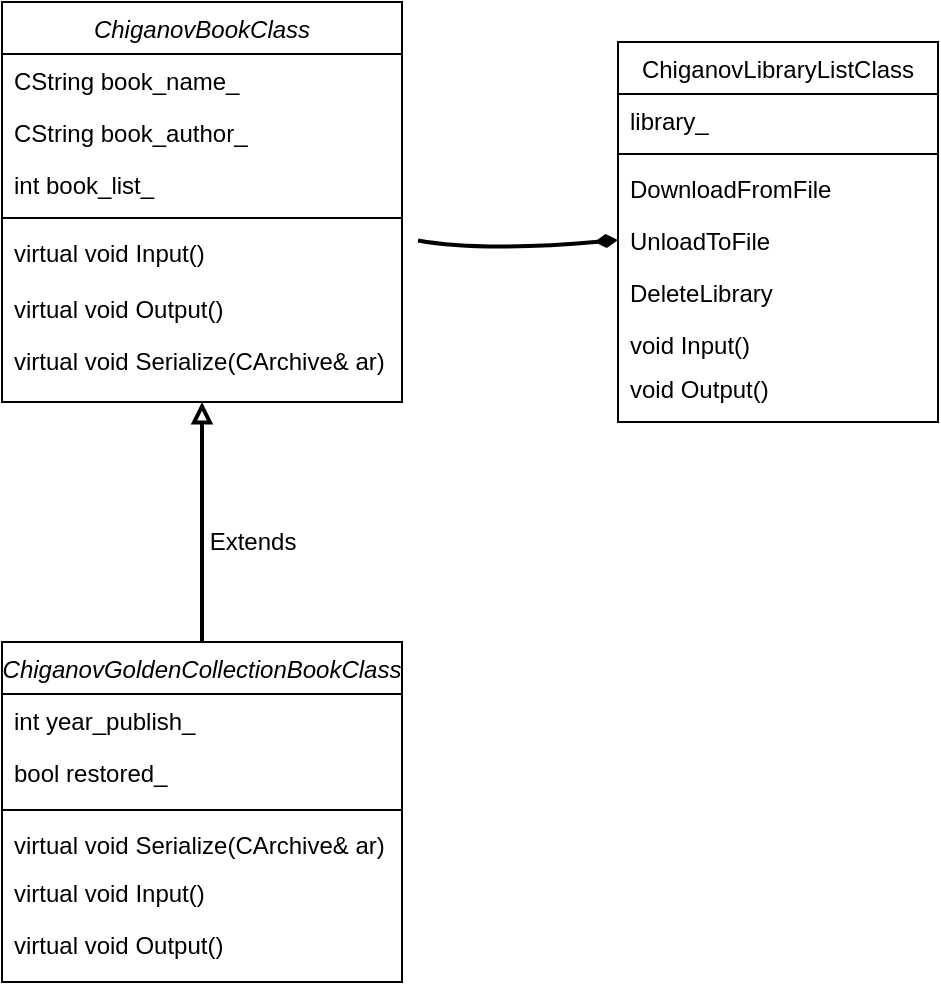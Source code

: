 <mxfile version="15.5.2" type="device"><diagram id="yW7CoCypp5ygAmXC3Hzy" name="Page-1"><mxGraphModel dx="1038" dy="547" grid="1" gridSize="10" guides="1" tooltips="1" connect="1" arrows="1" fold="1" page="1" pageScale="1" pageWidth="850" pageHeight="1100" math="0" shadow="0"><root><mxCell id="0"/><mxCell id="1" parent="0"/><mxCell id="pGlCT_bcFOzxrtrUKF1Q-1" style="edgeStyle=none;orthogonalLoop=1;jettySize=auto;html=1;entryX=0;entryY=0.5;entryDx=0;entryDy=0;endArrow=diamondThin;sourcePerimeterSpacing=8;targetPerimeterSpacing=8;endFill=1;strokeWidth=2;curved=1;strokeColor=default;" edge="1" parent="1" source="pGlCT_bcFOzxrtrUKF1Q-2" target="pGlCT_bcFOzxrtrUKF1Q-14"><mxGeometry relative="1" as="geometry"><Array as="points"><mxPoint x="750" y="425"/></Array></mxGeometry></mxCell><mxCell id="pGlCT_bcFOzxrtrUKF1Q-2" value="ChiganovBookClass" style="swimlane;fontStyle=2;align=center;verticalAlign=top;childLayout=stackLayout;horizontal=1;startSize=26;horizontalStack=0;resizeParent=1;resizeLast=0;collapsible=1;marginBottom=0;rounded=0;shadow=0;strokeWidth=1;" vertex="1" parent="1"><mxGeometry x="510" y="300" width="200" height="200" as="geometry"><mxRectangle x="230" y="140" width="160" height="26" as="alternateBounds"/></mxGeometry></mxCell><mxCell id="pGlCT_bcFOzxrtrUKF1Q-3" value="CString book_name_" style="text;align=left;verticalAlign=top;spacingLeft=4;spacingRight=4;overflow=hidden;rotatable=0;points=[[0,0.5],[1,0.5]];portConstraint=eastwest;" vertex="1" parent="pGlCT_bcFOzxrtrUKF1Q-2"><mxGeometry y="26" width="200" height="26" as="geometry"/></mxCell><mxCell id="pGlCT_bcFOzxrtrUKF1Q-4" value="CString book_author_" style="text;align=left;verticalAlign=top;spacingLeft=4;spacingRight=4;overflow=hidden;rotatable=0;points=[[0,0.5],[1,0.5]];portConstraint=eastwest;rounded=0;shadow=0;html=0;" vertex="1" parent="pGlCT_bcFOzxrtrUKF1Q-2"><mxGeometry y="52" width="200" height="26" as="geometry"/></mxCell><mxCell id="pGlCT_bcFOzxrtrUKF1Q-5" value="int book_list_" style="text;align=left;verticalAlign=top;spacingLeft=4;spacingRight=4;overflow=hidden;rotatable=0;points=[[0,0.5],[1,0.5]];portConstraint=eastwest;rounded=0;shadow=0;html=0;" vertex="1" parent="pGlCT_bcFOzxrtrUKF1Q-2"><mxGeometry y="78" width="200" height="26" as="geometry"/></mxCell><mxCell id="pGlCT_bcFOzxrtrUKF1Q-6" value="" style="line;html=1;strokeWidth=1;align=left;verticalAlign=middle;spacingTop=-1;spacingLeft=3;spacingRight=3;rotatable=0;labelPosition=right;points=[];portConstraint=eastwest;" vertex="1" parent="pGlCT_bcFOzxrtrUKF1Q-2"><mxGeometry y="104" width="200" height="8" as="geometry"/></mxCell><mxCell id="pGlCT_bcFOzxrtrUKF1Q-7" value="virtual void Input()" style="text;align=left;verticalAlign=top;spacingLeft=4;spacingRight=4;overflow=hidden;rotatable=0;points=[[0,0.5],[1,0.5]];portConstraint=eastwest;" vertex="1" parent="pGlCT_bcFOzxrtrUKF1Q-2"><mxGeometry y="112" width="200" height="28" as="geometry"/></mxCell><mxCell id="pGlCT_bcFOzxrtrUKF1Q-8" value="virtual void Output()" style="text;align=left;verticalAlign=top;spacingLeft=4;spacingRight=4;overflow=hidden;rotatable=0;points=[[0,0.5],[1,0.5]];portConstraint=eastwest;" vertex="1" parent="pGlCT_bcFOzxrtrUKF1Q-2"><mxGeometry y="140" width="200" height="26" as="geometry"/></mxCell><mxCell id="pGlCT_bcFOzxrtrUKF1Q-9" value="virtual void Serialize(CArchive&amp; ar)" style="text;align=left;verticalAlign=top;spacingLeft=4;spacingRight=4;overflow=hidden;rotatable=0;points=[[0,0.5],[1,0.5]];portConstraint=eastwest;" vertex="1" parent="pGlCT_bcFOzxrtrUKF1Q-2"><mxGeometry y="166" width="200" height="22" as="geometry"/></mxCell><mxCell id="pGlCT_bcFOzxrtrUKF1Q-10" value="ChiganovLibraryListClass" style="swimlane;fontStyle=0;align=center;verticalAlign=top;childLayout=stackLayout;horizontal=1;startSize=26;horizontalStack=0;resizeParent=1;resizeLast=0;collapsible=1;marginBottom=0;rounded=0;shadow=0;strokeWidth=1;" vertex="1" parent="1"><mxGeometry x="818" y="320" width="160" height="190" as="geometry"><mxRectangle x="550" y="140" width="160" height="26" as="alternateBounds"/></mxGeometry></mxCell><mxCell id="pGlCT_bcFOzxrtrUKF1Q-11" value="library_" style="text;align=left;verticalAlign=top;spacingLeft=4;spacingRight=4;overflow=hidden;rotatable=0;points=[[0,0.5],[1,0.5]];portConstraint=eastwest;" vertex="1" parent="pGlCT_bcFOzxrtrUKF1Q-10"><mxGeometry y="26" width="160" height="26" as="geometry"/></mxCell><mxCell id="pGlCT_bcFOzxrtrUKF1Q-12" value="" style="line;html=1;strokeWidth=1;align=left;verticalAlign=middle;spacingTop=-1;spacingLeft=3;spacingRight=3;rotatable=0;labelPosition=right;points=[];portConstraint=eastwest;" vertex="1" parent="pGlCT_bcFOzxrtrUKF1Q-10"><mxGeometry y="52" width="160" height="8" as="geometry"/></mxCell><mxCell id="pGlCT_bcFOzxrtrUKF1Q-13" value="DownloadFromFile" style="text;align=left;verticalAlign=top;spacingLeft=4;spacingRight=4;overflow=hidden;rotatable=0;points=[[0,0.5],[1,0.5]];portConstraint=eastwest;" vertex="1" parent="pGlCT_bcFOzxrtrUKF1Q-10"><mxGeometry y="60" width="160" height="26" as="geometry"/></mxCell><mxCell id="pGlCT_bcFOzxrtrUKF1Q-14" value="UnloadToFile" style="text;align=left;verticalAlign=top;spacingLeft=4;spacingRight=4;overflow=hidden;rotatable=0;points=[[0,0.5],[1,0.5]];portConstraint=eastwest;" vertex="1" parent="pGlCT_bcFOzxrtrUKF1Q-10"><mxGeometry y="86" width="160" height="26" as="geometry"/></mxCell><mxCell id="pGlCT_bcFOzxrtrUKF1Q-15" value="DeleteLibrary" style="text;align=left;verticalAlign=top;spacingLeft=4;spacingRight=4;overflow=hidden;rotatable=0;points=[[0,0.5],[1,0.5]];portConstraint=eastwest;" vertex="1" parent="pGlCT_bcFOzxrtrUKF1Q-10"><mxGeometry y="112" width="160" height="26" as="geometry"/></mxCell><mxCell id="pGlCT_bcFOzxrtrUKF1Q-16" value="void Input()" style="text;align=left;verticalAlign=top;spacingLeft=4;spacingRight=4;overflow=hidden;rotatable=0;points=[[0,0.5],[1,0.5]];portConstraint=eastwest;" vertex="1" parent="pGlCT_bcFOzxrtrUKF1Q-10"><mxGeometry y="138" width="160" height="22" as="geometry"/></mxCell><mxCell id="pGlCT_bcFOzxrtrUKF1Q-17" value="void Output()" style="text;align=left;verticalAlign=top;spacingLeft=4;spacingRight=4;overflow=hidden;rotatable=0;points=[[0,0.5],[1,0.5]];portConstraint=eastwest;" vertex="1" parent="pGlCT_bcFOzxrtrUKF1Q-10"><mxGeometry y="160" width="160" height="20" as="geometry"/></mxCell><mxCell id="pGlCT_bcFOzxrtrUKF1Q-18" style="edgeStyle=orthogonalEdgeStyle;rounded=0;orthogonalLoop=1;jettySize=auto;html=1;entryX=0.5;entryY=1;entryDx=0;entryDy=0;endArrow=block;endFill=0;startSize=100;sourcePerimeterSpacing=0;jumpSize=22;strokeWidth=2;" edge="1" parent="1" source="pGlCT_bcFOzxrtrUKF1Q-19" target="pGlCT_bcFOzxrtrUKF1Q-2"><mxGeometry relative="1" as="geometry"/></mxCell><mxCell id="pGlCT_bcFOzxrtrUKF1Q-19" value="ChiganovGoldenCollectionBookClass" style="swimlane;fontStyle=2;align=center;verticalAlign=top;childLayout=stackLayout;horizontal=1;startSize=26;horizontalStack=0;resizeParent=1;resizeLast=0;collapsible=1;marginBottom=0;rounded=0;shadow=0;strokeWidth=1;" vertex="1" parent="1"><mxGeometry x="510" y="620" width="200" height="170" as="geometry"><mxRectangle x="230" y="140" width="160" height="26" as="alternateBounds"/></mxGeometry></mxCell><mxCell id="pGlCT_bcFOzxrtrUKF1Q-20" value="int year_publish_" style="text;align=left;verticalAlign=top;spacingLeft=4;spacingRight=4;overflow=hidden;rotatable=0;points=[[0,0.5],[1,0.5]];portConstraint=eastwest;" vertex="1" parent="pGlCT_bcFOzxrtrUKF1Q-19"><mxGeometry y="26" width="200" height="26" as="geometry"/></mxCell><mxCell id="pGlCT_bcFOzxrtrUKF1Q-21" value="bool restored_" style="text;align=left;verticalAlign=top;spacingLeft=4;spacingRight=4;overflow=hidden;rotatable=0;points=[[0,0.5],[1,0.5]];portConstraint=eastwest;rounded=0;shadow=0;html=0;" vertex="1" parent="pGlCT_bcFOzxrtrUKF1Q-19"><mxGeometry y="52" width="200" height="28" as="geometry"/></mxCell><mxCell id="pGlCT_bcFOzxrtrUKF1Q-22" value="" style="line;html=1;strokeWidth=1;align=left;verticalAlign=middle;spacingTop=-1;spacingLeft=3;spacingRight=3;rotatable=0;labelPosition=right;points=[];portConstraint=eastwest;" vertex="1" parent="pGlCT_bcFOzxrtrUKF1Q-19"><mxGeometry y="80" width="200" height="8" as="geometry"/></mxCell><mxCell id="pGlCT_bcFOzxrtrUKF1Q-23" value="virtual void Serialize(CArchive&amp; ar)" style="text;align=left;verticalAlign=top;spacingLeft=4;spacingRight=4;overflow=hidden;rotatable=0;points=[[0,0.5],[1,0.5]];portConstraint=eastwest;" vertex="1" parent="pGlCT_bcFOzxrtrUKF1Q-19"><mxGeometry y="88" width="200" height="24" as="geometry"/></mxCell><mxCell id="pGlCT_bcFOzxrtrUKF1Q-24" value="virtual void Input()" style="text;align=left;verticalAlign=top;spacingLeft=4;spacingRight=4;overflow=hidden;rotatable=0;points=[[0,0.5],[1,0.5]];portConstraint=eastwest;" vertex="1" parent="pGlCT_bcFOzxrtrUKF1Q-19"><mxGeometry y="112" width="200" height="26" as="geometry"/></mxCell><mxCell id="pGlCT_bcFOzxrtrUKF1Q-25" value="virtual void Output()" style="text;align=left;verticalAlign=top;spacingLeft=4;spacingRight=4;overflow=hidden;rotatable=0;points=[[0,0.5],[1,0.5]];portConstraint=eastwest;" vertex="1" parent="pGlCT_bcFOzxrtrUKF1Q-19"><mxGeometry y="138" width="200" height="26" as="geometry"/></mxCell><mxCell id="pGlCT_bcFOzxrtrUKF1Q-26" value="Extends" style="text;html=1;align=center;verticalAlign=middle;resizable=0;points=[];autosize=1;strokeColor=none;fillColor=none;" vertex="1" parent="1"><mxGeometry x="605" y="560" width="60" height="20" as="geometry"/></mxCell></root></mxGraphModel></diagram></mxfile>